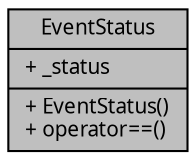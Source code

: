 digraph "EventStatus"
{
  edge [fontname="Helvetia.ttf",fontsize="10",labelfontname="Helvetia.ttf",labelfontsize="10"];
  node [fontname="Helvetia.ttf",fontsize="10",shape=record];
  Node1 [label="{EventStatus\n|+ _status\l|+ EventStatus()\l+ operator==()\l}",height=0.2,width=0.4,color="black", fillcolor="grey75", style="filled" fontcolor="black"];
}
